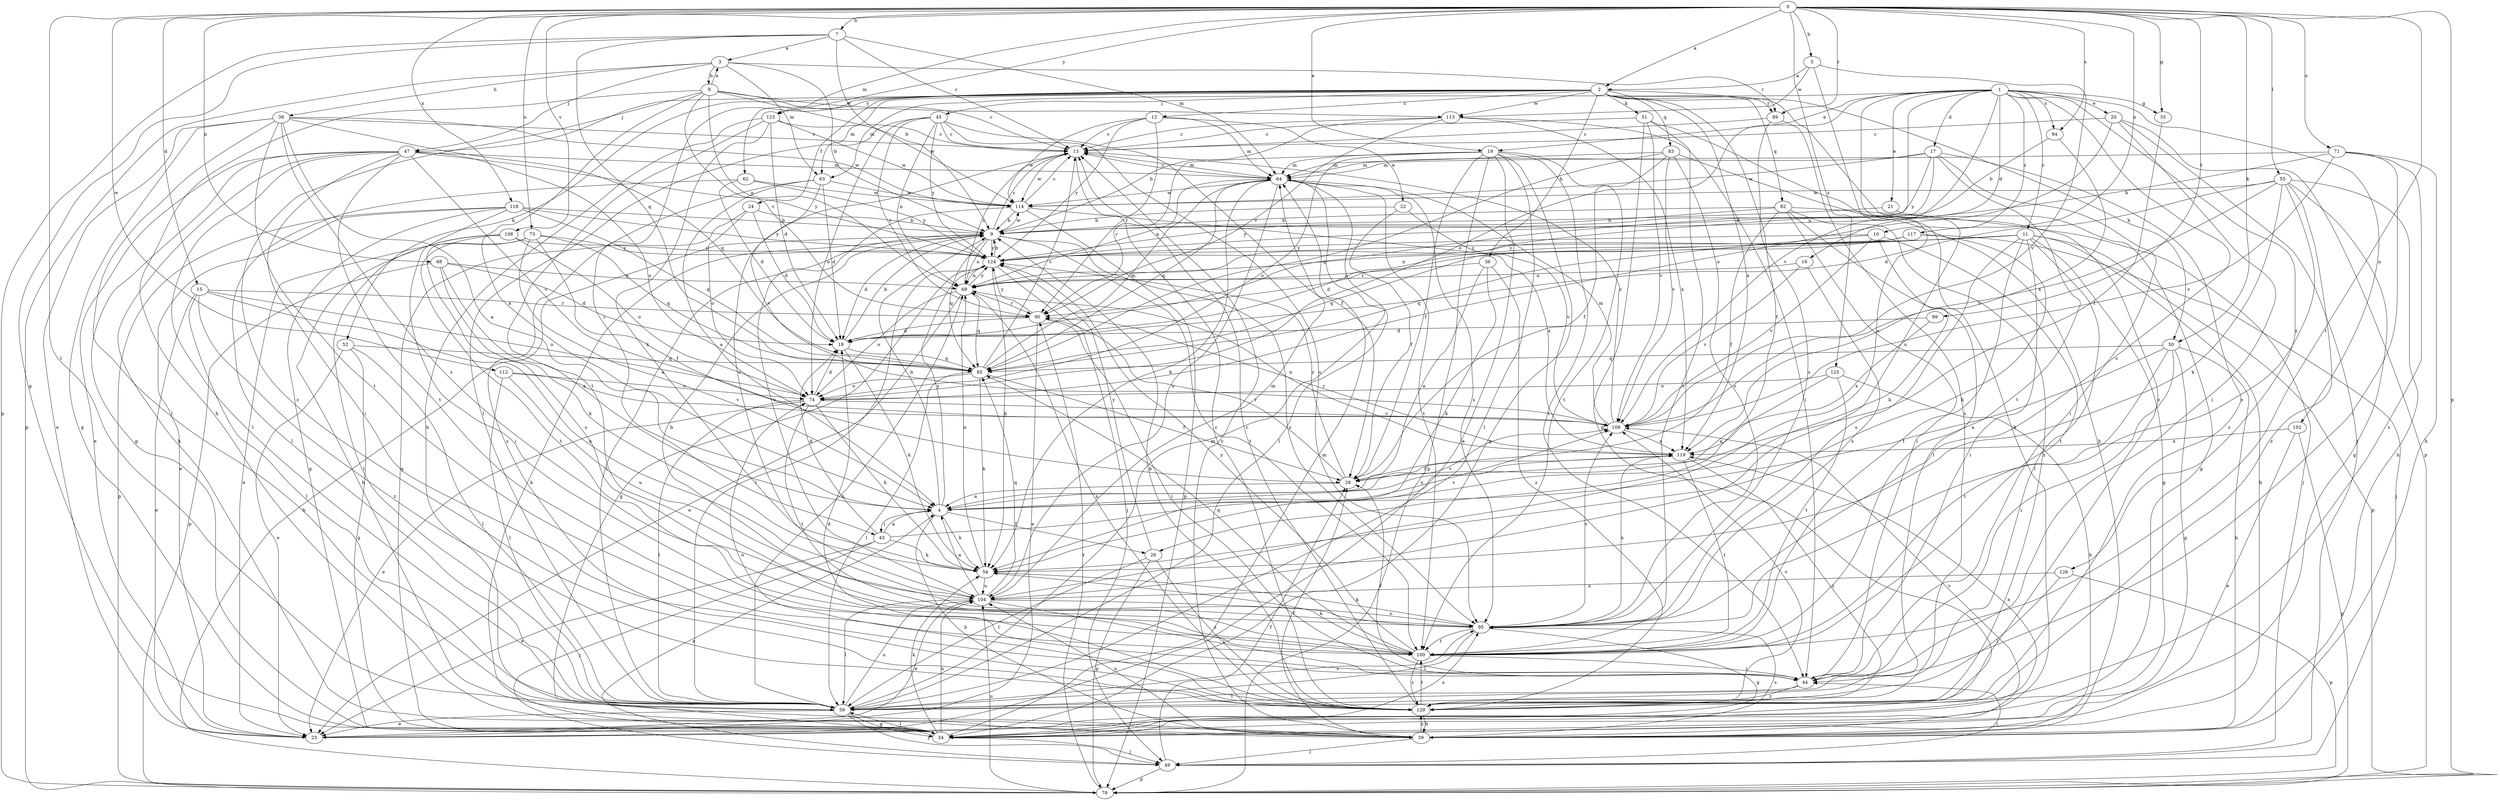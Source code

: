strict digraph  {
0;
1;
2;
3;
4;
5;
7;
8;
9;
10;
11;
12;
13;
15;
16;
17;
18;
19;
20;
21;
22;
23;
24;
26;
28;
33;
34;
36;
38;
39;
43;
44;
45;
47;
49;
50;
51;
52;
54;
55;
59;
62;
63;
64;
68;
69;
71;
73;
74;
79;
82;
83;
85;
89;
90;
94;
95;
99;
100;
102;
104;
108;
109;
112;
113;
114;
117;
118;
119;
123;
124;
125;
126;
129;
0 -> 2  [label=a];
0 -> 5  [label=b];
0 -> 7  [label=b];
0 -> 15  [label=d];
0 -> 19  [label=e];
0 -> 33  [label=g];
0 -> 50  [label=k];
0 -> 55  [label=l];
0 -> 59  [label=l];
0 -> 62  [label=m];
0 -> 68  [label=n];
0 -> 71  [label=o];
0 -> 73  [label=o];
0 -> 79  [label=p];
0 -> 89  [label=r];
0 -> 94  [label=s];
0 -> 99  [label=t];
0 -> 100  [label=t];
0 -> 108  [label=v];
0 -> 112  [label=w];
0 -> 117  [label=x];
0 -> 118  [label=x];
0 -> 123  [label=y];
0 -> 125  [label=z];
1 -> 10  [label=c];
1 -> 11  [label=c];
1 -> 16  [label=d];
1 -> 17  [label=d];
1 -> 18  [label=d];
1 -> 19  [label=e];
1 -> 20  [label=e];
1 -> 21  [label=e];
1 -> 33  [label=g];
1 -> 63  [label=m];
1 -> 74  [label=o];
1 -> 94  [label=s];
1 -> 95  [label=s];
1 -> 102  [label=u];
1 -> 104  [label=u];
1 -> 109  [label=v];
1 -> 126  [label=z];
2 -> 12  [label=c];
2 -> 24  [label=f];
2 -> 26  [label=f];
2 -> 36  [label=h];
2 -> 43  [label=i];
2 -> 45  [label=j];
2 -> 47  [label=j];
2 -> 50  [label=k];
2 -> 51  [label=k];
2 -> 52  [label=k];
2 -> 63  [label=m];
2 -> 82  [label=q];
2 -> 83  [label=q];
2 -> 89  [label=r];
2 -> 113  [label=w];
2 -> 119  [label=x];
2 -> 123  [label=y];
2 -> 129  [label=z];
3 -> 8  [label=b];
3 -> 9  [label=b];
3 -> 38  [label=h];
3 -> 47  [label=j];
3 -> 63  [label=m];
3 -> 79  [label=p];
3 -> 89  [label=r];
4 -> 9  [label=b];
4 -> 26  [label=f];
4 -> 39  [label=h];
4 -> 43  [label=i];
4 -> 54  [label=k];
4 -> 109  [label=v];
4 -> 119  [label=x];
4 -> 124  [label=y];
5 -> 2  [label=a];
5 -> 104  [label=u];
5 -> 109  [label=v];
5 -> 113  [label=w];
7 -> 3  [label=a];
7 -> 9  [label=b];
7 -> 13  [label=c];
7 -> 34  [label=g];
7 -> 64  [label=m];
7 -> 79  [label=p];
7 -> 85  [label=q];
8 -> 3  [label=a];
8 -> 4  [label=a];
8 -> 13  [label=c];
8 -> 39  [label=h];
8 -> 69  [label=n];
8 -> 90  [label=r];
8 -> 113  [label=w];
8 -> 114  [label=w];
8 -> 129  [label=z];
9 -> 13  [label=c];
9 -> 18  [label=d];
9 -> 59  [label=l];
9 -> 69  [label=n];
9 -> 85  [label=q];
9 -> 95  [label=s];
9 -> 100  [label=t];
9 -> 114  [label=w];
9 -> 124  [label=y];
10 -> 54  [label=k];
10 -> 85  [label=q];
10 -> 100  [label=t];
10 -> 109  [label=v];
10 -> 124  [label=y];
11 -> 18  [label=d];
11 -> 34  [label=g];
11 -> 39  [label=h];
11 -> 44  [label=i];
11 -> 59  [label=l];
11 -> 79  [label=p];
11 -> 85  [label=q];
11 -> 95  [label=s];
11 -> 100  [label=t];
11 -> 124  [label=y];
12 -> 13  [label=c];
12 -> 22  [label=e];
12 -> 64  [label=m];
12 -> 90  [label=r];
12 -> 114  [label=w];
12 -> 124  [label=y];
13 -> 64  [label=m];
13 -> 114  [label=w];
13 -> 129  [label=z];
15 -> 23  [label=e];
15 -> 59  [label=l];
15 -> 74  [label=o];
15 -> 90  [label=r];
15 -> 104  [label=u];
15 -> 129  [label=z];
16 -> 69  [label=n];
16 -> 95  [label=s];
16 -> 109  [label=v];
17 -> 44  [label=i];
17 -> 64  [label=m];
17 -> 69  [label=n];
17 -> 100  [label=t];
17 -> 114  [label=w];
17 -> 124  [label=y];
17 -> 129  [label=z];
18 -> 9  [label=b];
18 -> 54  [label=k];
18 -> 85  [label=q];
19 -> 23  [label=e];
19 -> 28  [label=f];
19 -> 34  [label=g];
19 -> 44  [label=i];
19 -> 59  [label=l];
19 -> 64  [label=m];
19 -> 74  [label=o];
19 -> 79  [label=p];
19 -> 90  [label=r];
19 -> 100  [label=t];
20 -> 13  [label=c];
20 -> 44  [label=i];
20 -> 49  [label=j];
20 -> 74  [label=o];
20 -> 79  [label=p];
21 -> 9  [label=b];
21 -> 34  [label=g];
22 -> 9  [label=b];
22 -> 28  [label=f];
22 -> 109  [label=v];
23 -> 119  [label=x];
24 -> 9  [label=b];
24 -> 18  [label=d];
24 -> 34  [label=g];
24 -> 74  [label=o];
26 -> 59  [label=l];
26 -> 79  [label=p];
26 -> 124  [label=y];
26 -> 129  [label=z];
28 -> 4  [label=a];
28 -> 90  [label=r];
28 -> 124  [label=y];
33 -> 28  [label=f];
34 -> 9  [label=b];
34 -> 49  [label=j];
34 -> 54  [label=k];
34 -> 59  [label=l];
34 -> 64  [label=m];
34 -> 95  [label=s];
34 -> 104  [label=u];
34 -> 109  [label=v];
36 -> 4  [label=a];
36 -> 54  [label=k];
36 -> 69  [label=n];
36 -> 129  [label=z];
38 -> 4  [label=a];
38 -> 13  [label=c];
38 -> 23  [label=e];
38 -> 34  [label=g];
38 -> 59  [label=l];
38 -> 85  [label=q];
38 -> 95  [label=s];
38 -> 100  [label=t];
38 -> 114  [label=w];
39 -> 13  [label=c];
39 -> 28  [label=f];
39 -> 49  [label=j];
39 -> 95  [label=s];
39 -> 104  [label=u];
39 -> 129  [label=z];
43 -> 4  [label=a];
43 -> 18  [label=d];
43 -> 23  [label=e];
43 -> 49  [label=j];
43 -> 54  [label=k];
43 -> 109  [label=v];
44 -> 28  [label=f];
44 -> 59  [label=l];
44 -> 129  [label=z];
45 -> 13  [label=c];
45 -> 28  [label=f];
45 -> 59  [label=l];
45 -> 69  [label=n];
45 -> 74  [label=o];
45 -> 90  [label=r];
45 -> 95  [label=s];
45 -> 124  [label=y];
47 -> 23  [label=e];
47 -> 34  [label=g];
47 -> 39  [label=h];
47 -> 44  [label=i];
47 -> 59  [label=l];
47 -> 64  [label=m];
47 -> 74  [label=o];
47 -> 100  [label=t];
47 -> 109  [label=v];
47 -> 124  [label=y];
49 -> 4  [label=a];
49 -> 28  [label=f];
49 -> 44  [label=i];
49 -> 79  [label=p];
50 -> 4  [label=a];
50 -> 34  [label=g];
50 -> 39  [label=h];
50 -> 44  [label=i];
50 -> 85  [label=q];
50 -> 100  [label=t];
51 -> 13  [label=c];
51 -> 34  [label=g];
51 -> 39  [label=h];
51 -> 100  [label=t];
51 -> 109  [label=v];
52 -> 23  [label=e];
52 -> 34  [label=g];
52 -> 59  [label=l];
52 -> 85  [label=q];
54 -> 69  [label=n];
54 -> 104  [label=u];
55 -> 18  [label=d];
55 -> 34  [label=g];
55 -> 39  [label=h];
55 -> 54  [label=k];
55 -> 95  [label=s];
55 -> 109  [label=v];
55 -> 114  [label=w];
55 -> 129  [label=z];
59 -> 23  [label=e];
59 -> 34  [label=g];
59 -> 49  [label=j];
59 -> 64  [label=m];
59 -> 69  [label=n];
59 -> 95  [label=s];
59 -> 104  [label=u];
62 -> 18  [label=d];
62 -> 59  [label=l];
62 -> 114  [label=w];
62 -> 124  [label=y];
63 -> 4  [label=a];
63 -> 18  [label=d];
63 -> 109  [label=v];
63 -> 114  [label=w];
63 -> 129  [label=z];
64 -> 13  [label=c];
64 -> 54  [label=k];
64 -> 59  [label=l];
64 -> 69  [label=n];
64 -> 85  [label=q];
64 -> 95  [label=s];
64 -> 100  [label=t];
64 -> 104  [label=u];
64 -> 114  [label=w];
68 -> 4  [label=a];
68 -> 18  [label=d];
68 -> 54  [label=k];
68 -> 69  [label=n];
68 -> 79  [label=p];
69 -> 13  [label=c];
69 -> 23  [label=e];
69 -> 74  [label=o];
69 -> 85  [label=q];
69 -> 90  [label=r];
69 -> 124  [label=y];
71 -> 9  [label=b];
71 -> 39  [label=h];
71 -> 44  [label=i];
71 -> 64  [label=m];
71 -> 109  [label=v];
71 -> 129  [label=z];
73 -> 4  [label=a];
73 -> 23  [label=e];
73 -> 28  [label=f];
73 -> 85  [label=q];
73 -> 95  [label=s];
73 -> 124  [label=y];
74 -> 18  [label=d];
74 -> 23  [label=e];
74 -> 54  [label=k];
74 -> 59  [label=l];
74 -> 100  [label=t];
74 -> 109  [label=v];
79 -> 9  [label=b];
79 -> 90  [label=r];
79 -> 104  [label=u];
82 -> 9  [label=b];
82 -> 28  [label=f];
82 -> 44  [label=i];
82 -> 49  [label=j];
82 -> 59  [label=l];
82 -> 124  [label=y];
82 -> 129  [label=z];
83 -> 28  [label=f];
83 -> 39  [label=h];
83 -> 64  [label=m];
83 -> 85  [label=q];
83 -> 95  [label=s];
83 -> 109  [label=v];
85 -> 13  [label=c];
85 -> 28  [label=f];
85 -> 54  [label=k];
85 -> 59  [label=l];
85 -> 64  [label=m];
85 -> 74  [label=o];
89 -> 13  [label=c];
89 -> 95  [label=s];
89 -> 129  [label=z];
90 -> 18  [label=d];
90 -> 23  [label=e];
90 -> 44  [label=i];
90 -> 124  [label=y];
94 -> 9  [label=b];
94 -> 119  [label=x];
95 -> 9  [label=b];
95 -> 34  [label=g];
95 -> 54  [label=k];
95 -> 59  [label=l];
95 -> 100  [label=t];
95 -> 109  [label=v];
95 -> 119  [label=x];
99 -> 18  [label=d];
99 -> 119  [label=x];
100 -> 44  [label=i];
100 -> 54  [label=k];
100 -> 85  [label=q];
100 -> 124  [label=y];
100 -> 129  [label=z];
102 -> 23  [label=e];
102 -> 79  [label=p];
102 -> 119  [label=x];
104 -> 4  [label=a];
104 -> 13  [label=c];
104 -> 23  [label=e];
104 -> 44  [label=i];
104 -> 59  [label=l];
104 -> 64  [label=m];
104 -> 85  [label=q];
104 -> 95  [label=s];
108 -> 39  [label=h];
108 -> 59  [label=l];
108 -> 74  [label=o];
108 -> 100  [label=t];
108 -> 124  [label=y];
109 -> 13  [label=c];
109 -> 64  [label=m];
109 -> 119  [label=x];
112 -> 59  [label=l];
112 -> 74  [label=o];
112 -> 104  [label=u];
112 -> 109  [label=v];
113 -> 9  [label=b];
113 -> 13  [label=c];
113 -> 44  [label=i];
113 -> 90  [label=r];
113 -> 119  [label=x];
114 -> 9  [label=b];
114 -> 13  [label=c];
114 -> 79  [label=p];
114 -> 104  [label=u];
114 -> 119  [label=x];
117 -> 49  [label=j];
117 -> 54  [label=k];
117 -> 69  [label=n];
117 -> 90  [label=r];
117 -> 124  [label=y];
118 -> 9  [label=b];
118 -> 23  [label=e];
118 -> 34  [label=g];
118 -> 44  [label=i];
118 -> 79  [label=p];
118 -> 85  [label=q];
118 -> 124  [label=y];
119 -> 28  [label=f];
119 -> 69  [label=n];
119 -> 90  [label=r];
119 -> 100  [label=t];
119 -> 129  [label=z];
123 -> 13  [label=c];
123 -> 18  [label=d];
123 -> 39  [label=h];
123 -> 54  [label=k];
123 -> 100  [label=t];
123 -> 114  [label=w];
124 -> 9  [label=b];
124 -> 34  [label=g];
124 -> 49  [label=j];
124 -> 54  [label=k];
124 -> 59  [label=l];
124 -> 69  [label=n];
125 -> 4  [label=a];
125 -> 39  [label=h];
125 -> 74  [label=o];
125 -> 100  [label=t];
126 -> 59  [label=l];
126 -> 79  [label=p];
126 -> 104  [label=u];
129 -> 9  [label=b];
129 -> 13  [label=c];
129 -> 18  [label=d];
129 -> 39  [label=h];
129 -> 69  [label=n];
129 -> 74  [label=o];
129 -> 100  [label=t];
129 -> 109  [label=v];
}
